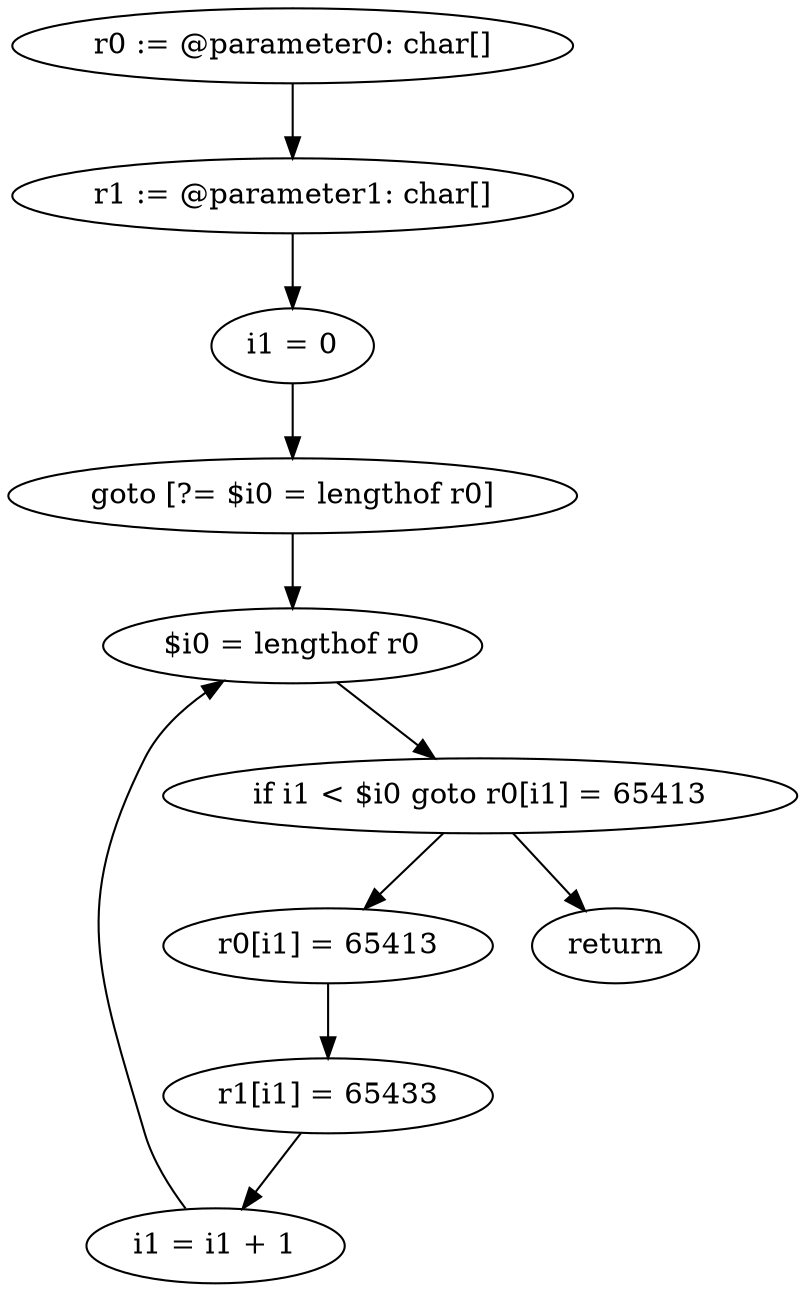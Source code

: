 digraph "unitGraph" {
    "r0 := @parameter0: char[]"
    "r1 := @parameter1: char[]"
    "i1 = 0"
    "goto [?= $i0 = lengthof r0]"
    "r0[i1] = 65413"
    "r1[i1] = 65433"
    "i1 = i1 + 1"
    "$i0 = lengthof r0"
    "if i1 < $i0 goto r0[i1] = 65413"
    "return"
    "r0 := @parameter0: char[]"->"r1 := @parameter1: char[]";
    "r1 := @parameter1: char[]"->"i1 = 0";
    "i1 = 0"->"goto [?= $i0 = lengthof r0]";
    "goto [?= $i0 = lengthof r0]"->"$i0 = lengthof r0";
    "r0[i1] = 65413"->"r1[i1] = 65433";
    "r1[i1] = 65433"->"i1 = i1 + 1";
    "i1 = i1 + 1"->"$i0 = lengthof r0";
    "$i0 = lengthof r0"->"if i1 < $i0 goto r0[i1] = 65413";
    "if i1 < $i0 goto r0[i1] = 65413"->"return";
    "if i1 < $i0 goto r0[i1] = 65413"->"r0[i1] = 65413";
}
